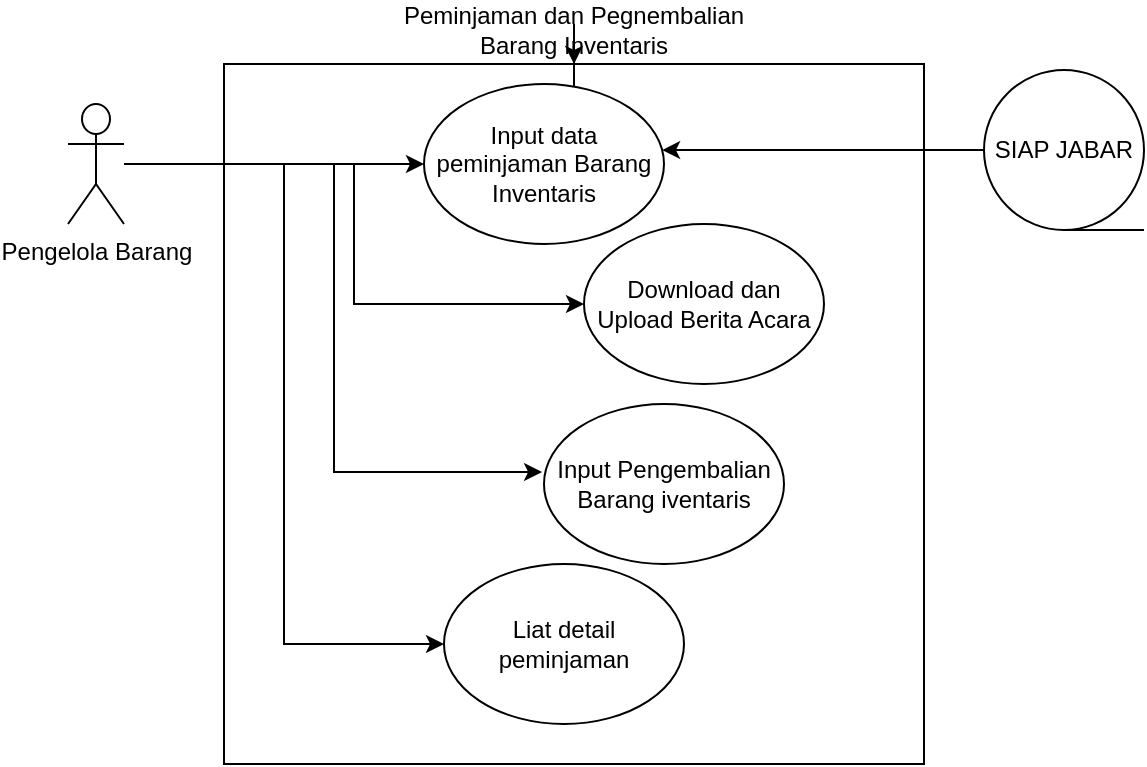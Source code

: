 <mxfile version="14.8.5" type="device"><diagram id="S5N0fqN26daTw7tmsNT1" name="Page-1"><mxGraphModel dx="868" dy="435" grid="1" gridSize="10" guides="1" tooltips="1" connect="1" arrows="1" fold="1" page="1" pageScale="1" pageWidth="850" pageHeight="1100" math="0" shadow="0"><root><mxCell id="0"/><mxCell id="1" parent="0"/><mxCell id="aPQ-Mk0kdJCbAQag7pPX-1" value="" style="whiteSpace=wrap;html=1;aspect=fixed;" vertex="1" parent="1"><mxGeometry x="170" y="120" width="350" height="350" as="geometry"/></mxCell><mxCell id="aPQ-Mk0kdJCbAQag7pPX-12" style="edgeStyle=orthogonalEdgeStyle;rounded=0;orthogonalLoop=1;jettySize=auto;html=1;entryX=0;entryY=0.5;entryDx=0;entryDy=0;" edge="1" parent="1" source="aPQ-Mk0kdJCbAQag7pPX-2" target="aPQ-Mk0kdJCbAQag7pPX-6"><mxGeometry relative="1" as="geometry"/></mxCell><mxCell id="aPQ-Mk0kdJCbAQag7pPX-13" style="edgeStyle=orthogonalEdgeStyle;rounded=0;orthogonalLoop=1;jettySize=auto;html=1;" edge="1" parent="1" source="aPQ-Mk0kdJCbAQag7pPX-2" target="aPQ-Mk0kdJCbAQag7pPX-7"><mxGeometry relative="1" as="geometry"/></mxCell><mxCell id="aPQ-Mk0kdJCbAQag7pPX-14" style="edgeStyle=orthogonalEdgeStyle;rounded=0;orthogonalLoop=1;jettySize=auto;html=1;entryX=-0.008;entryY=0.425;entryDx=0;entryDy=0;entryPerimeter=0;" edge="1" parent="1" source="aPQ-Mk0kdJCbAQag7pPX-2" target="aPQ-Mk0kdJCbAQag7pPX-8"><mxGeometry relative="1" as="geometry"/></mxCell><mxCell id="aPQ-Mk0kdJCbAQag7pPX-15" style="edgeStyle=orthogonalEdgeStyle;rounded=0;orthogonalLoop=1;jettySize=auto;html=1;entryX=0;entryY=0.5;entryDx=0;entryDy=0;" edge="1" parent="1" source="aPQ-Mk0kdJCbAQag7pPX-2" target="aPQ-Mk0kdJCbAQag7pPX-11"><mxGeometry relative="1" as="geometry"/></mxCell><mxCell id="aPQ-Mk0kdJCbAQag7pPX-2" value="Pengelola Barang" style="shape=umlActor;verticalLabelPosition=bottom;verticalAlign=top;html=1;outlineConnect=0;" vertex="1" parent="1"><mxGeometry x="92" y="140" width="28" height="60" as="geometry"/></mxCell><mxCell id="aPQ-Mk0kdJCbAQag7pPX-4" value="" style="edgeStyle=orthogonalEdgeStyle;rounded=0;orthogonalLoop=1;jettySize=auto;html=1;" edge="1" parent="1" source="aPQ-Mk0kdJCbAQag7pPX-3" target="aPQ-Mk0kdJCbAQag7pPX-1"><mxGeometry relative="1" as="geometry"/></mxCell><mxCell id="aPQ-Mk0kdJCbAQag7pPX-3" value="Peminjaman dan Pegnembalian Barang Inventaris" style="text;html=1;strokeColor=none;fillColor=none;align=center;verticalAlign=middle;whiteSpace=wrap;rounded=0;" vertex="1" parent="1"><mxGeometry x="250" y="93" width="190" height="20" as="geometry"/></mxCell><mxCell id="aPQ-Mk0kdJCbAQag7pPX-6" value="Input data peminjaman Barang Inventaris" style="ellipse;whiteSpace=wrap;html=1;" vertex="1" parent="1"><mxGeometry x="270" y="130" width="120" height="80" as="geometry"/></mxCell><mxCell id="aPQ-Mk0kdJCbAQag7pPX-7" value="Download dan Upload Berita Acara" style="ellipse;whiteSpace=wrap;html=1;" vertex="1" parent="1"><mxGeometry x="350" y="200" width="120" height="80" as="geometry"/></mxCell><mxCell id="aPQ-Mk0kdJCbAQag7pPX-8" value="Input Pengembalian Barang iventaris" style="ellipse;whiteSpace=wrap;html=1;" vertex="1" parent="1"><mxGeometry x="330" y="290" width="120" height="80" as="geometry"/></mxCell><mxCell id="aPQ-Mk0kdJCbAQag7pPX-11" value="Liat detail peminjaman" style="ellipse;whiteSpace=wrap;html=1;" vertex="1" parent="1"><mxGeometry x="280" y="370" width="120" height="80" as="geometry"/></mxCell><mxCell id="aPQ-Mk0kdJCbAQag7pPX-17" style="edgeStyle=orthogonalEdgeStyle;rounded=0;orthogonalLoop=1;jettySize=auto;html=1;entryX=0.992;entryY=0.413;entryDx=0;entryDy=0;entryPerimeter=0;" edge="1" parent="1" source="aPQ-Mk0kdJCbAQag7pPX-16" target="aPQ-Mk0kdJCbAQag7pPX-6"><mxGeometry relative="1" as="geometry"/></mxCell><mxCell id="aPQ-Mk0kdJCbAQag7pPX-16" value="SIAP JABAR" style="shape=tapeData;whiteSpace=wrap;html=1;perimeter=ellipsePerimeter;" vertex="1" parent="1"><mxGeometry x="550" y="123" width="80" height="80" as="geometry"/></mxCell></root></mxGraphModel></diagram></mxfile>